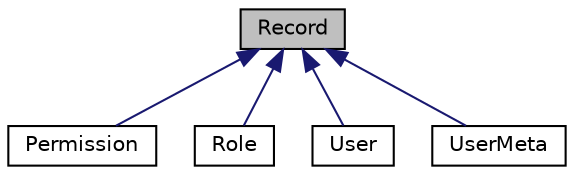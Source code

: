 digraph "Record"
{
  edge [fontname="Helvetica",fontsize="10",labelfontname="Helvetica",labelfontsize="10"];
  node [fontname="Helvetica",fontsize="10",shape=record];
  Node1 [label="Record",height=0.2,width=0.4,color="black", fillcolor="grey75", style="filled" fontcolor="black"];
  Node1 -> Node2 [dir="back",color="midnightblue",fontsize="10",style="solid",fontname="Helvetica"];
  Node2 [label="Permission",height=0.2,width=0.4,color="black", fillcolor="white", style="filled",URL="$class_permission.html"];
  Node1 -> Node3 [dir="back",color="midnightblue",fontsize="10",style="solid",fontname="Helvetica"];
  Node3 [label="Role",height=0.2,width=0.4,color="black", fillcolor="white", style="filled",URL="$class_role.html"];
  Node1 -> Node4 [dir="back",color="midnightblue",fontsize="10",style="solid",fontname="Helvetica"];
  Node4 [label="User",height=0.2,width=0.4,color="black", fillcolor="white", style="filled",URL="$class_user.html"];
  Node1 -> Node5 [dir="back",color="midnightblue",fontsize="10",style="solid",fontname="Helvetica"];
  Node5 [label="UserMeta",height=0.2,width=0.4,color="black", fillcolor="white", style="filled",URL="$class_user_meta.html"];
}
